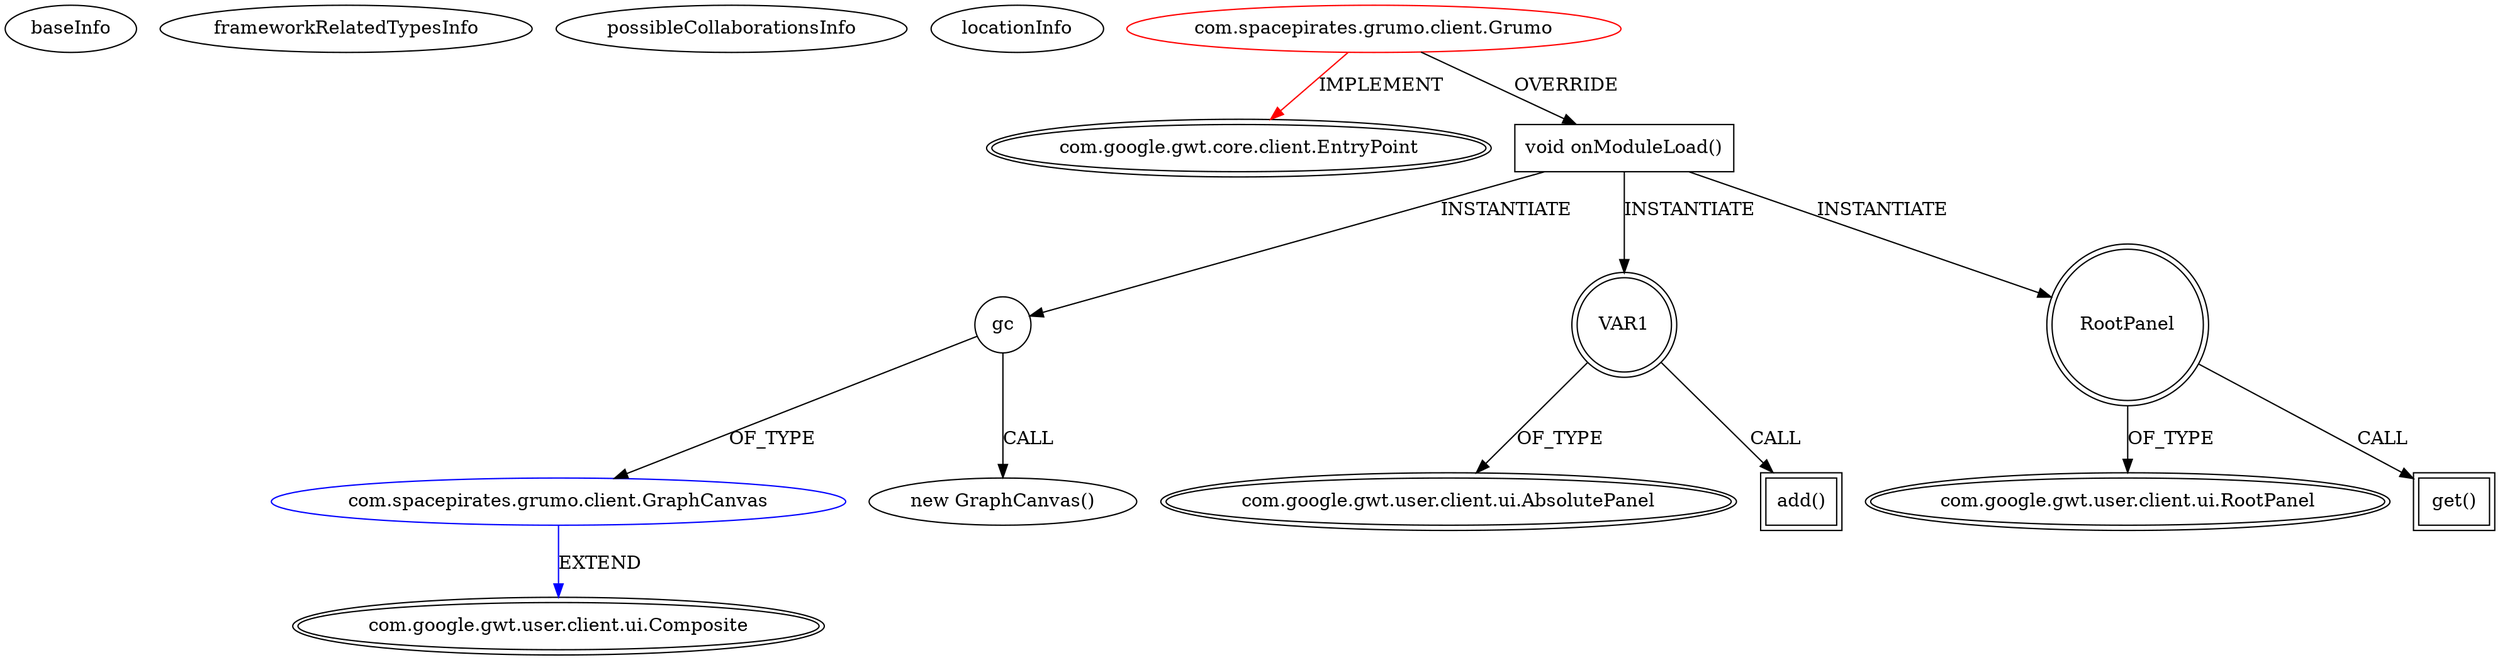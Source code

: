 digraph {
baseInfo[graphId=4286,category="extension_graph",isAnonymous=false,possibleRelation=true]
frameworkRelatedTypesInfo[0="com.google.gwt.core.client.EntryPoint"]
possibleCollaborationsInfo[0="4286~OVERRIDING_METHOD_DECLARATION-INSTANTIATION-~com.google.gwt.core.client.EntryPoint ~com.google.gwt.user.client.ui.Composite ~false~false"]
locationInfo[projectName="papog-grumo",filePath="/papog-grumo/grumo-master/src/com/spacepirates/grumo/client/Grumo.java",contextSignature="Grumo",graphId="4286"]
0[label="com.spacepirates.grumo.client.Grumo",vertexType="ROOT_CLIENT_CLASS_DECLARATION",isFrameworkType=false,color=red]
1[label="com.google.gwt.core.client.EntryPoint",vertexType="FRAMEWORK_INTERFACE_TYPE",isFrameworkType=true,peripheries=2]
2[label="void onModuleLoad()",vertexType="OVERRIDING_METHOD_DECLARATION",isFrameworkType=false,shape=box]
4[label="gc",vertexType="VARIABLE_EXPRESION",isFrameworkType=false,shape=circle]
5[label="com.spacepirates.grumo.client.GraphCanvas",vertexType="REFERENCE_CLIENT_CLASS_DECLARATION",isFrameworkType=false,color=blue]
6[label="com.google.gwt.user.client.ui.Composite",vertexType="FRAMEWORK_CLASS_TYPE",isFrameworkType=true,peripheries=2]
3[label="new GraphCanvas()",vertexType="CONSTRUCTOR_CALL",isFrameworkType=false]
7[label="VAR1",vertexType="VARIABLE_EXPRESION",isFrameworkType=true,peripheries=2,shape=circle]
9[label="com.google.gwt.user.client.ui.AbsolutePanel",vertexType="FRAMEWORK_CLASS_TYPE",isFrameworkType=true,peripheries=2]
8[label="add()",vertexType="INSIDE_CALL",isFrameworkType=true,peripheries=2,shape=box]
10[label="RootPanel",vertexType="VARIABLE_EXPRESION",isFrameworkType=true,peripheries=2,shape=circle]
12[label="com.google.gwt.user.client.ui.RootPanel",vertexType="FRAMEWORK_CLASS_TYPE",isFrameworkType=true,peripheries=2]
11[label="get()",vertexType="INSIDE_CALL",isFrameworkType=true,peripheries=2,shape=box]
0->1[label="IMPLEMENT",color=red]
0->2[label="OVERRIDE"]
2->4[label="INSTANTIATE"]
5->6[label="EXTEND",color=blue]
4->5[label="OF_TYPE"]
4->3[label="CALL"]
2->7[label="INSTANTIATE"]
7->9[label="OF_TYPE"]
7->8[label="CALL"]
2->10[label="INSTANTIATE"]
10->12[label="OF_TYPE"]
10->11[label="CALL"]
}
